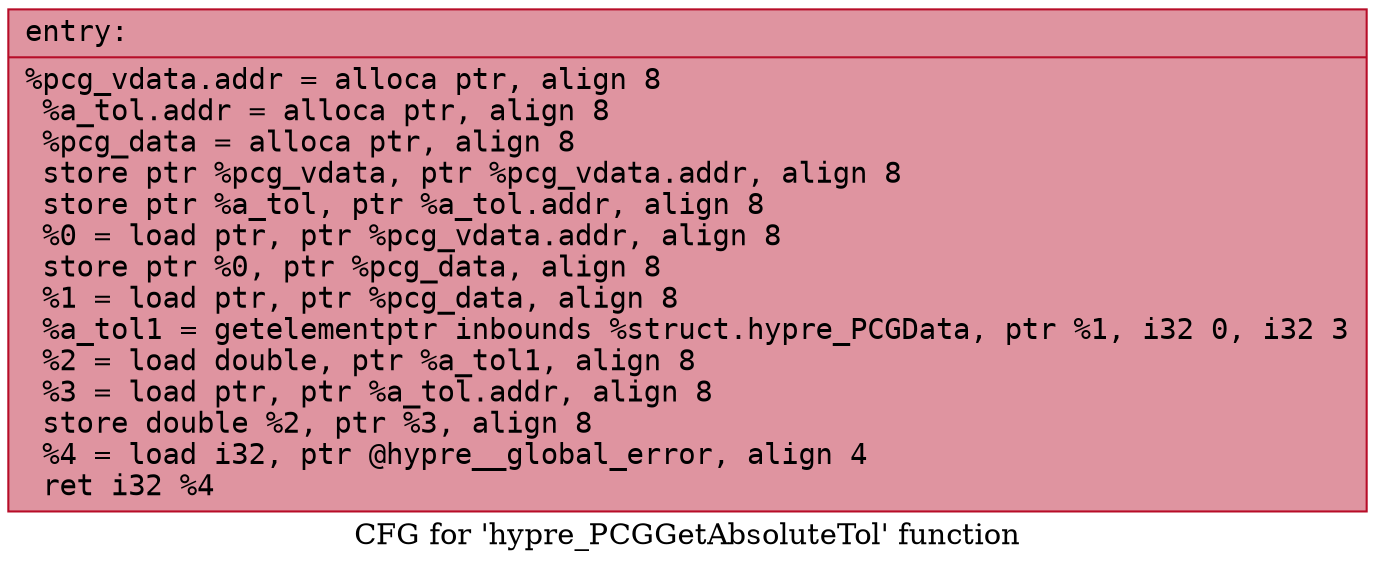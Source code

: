 digraph "CFG for 'hypre_PCGGetAbsoluteTol' function" {
	label="CFG for 'hypre_PCGGetAbsoluteTol' function";

	Node0x55706164ac70 [shape=record,color="#b70d28ff", style=filled, fillcolor="#b70d2870" fontname="Courier",label="{entry:\l|  %pcg_vdata.addr = alloca ptr, align 8\l  %a_tol.addr = alloca ptr, align 8\l  %pcg_data = alloca ptr, align 8\l  store ptr %pcg_vdata, ptr %pcg_vdata.addr, align 8\l  store ptr %a_tol, ptr %a_tol.addr, align 8\l  %0 = load ptr, ptr %pcg_vdata.addr, align 8\l  store ptr %0, ptr %pcg_data, align 8\l  %1 = load ptr, ptr %pcg_data, align 8\l  %a_tol1 = getelementptr inbounds %struct.hypre_PCGData, ptr %1, i32 0, i32 3\l  %2 = load double, ptr %a_tol1, align 8\l  %3 = load ptr, ptr %a_tol.addr, align 8\l  store double %2, ptr %3, align 8\l  %4 = load i32, ptr @hypre__global_error, align 4\l  ret i32 %4\l}"];
}
